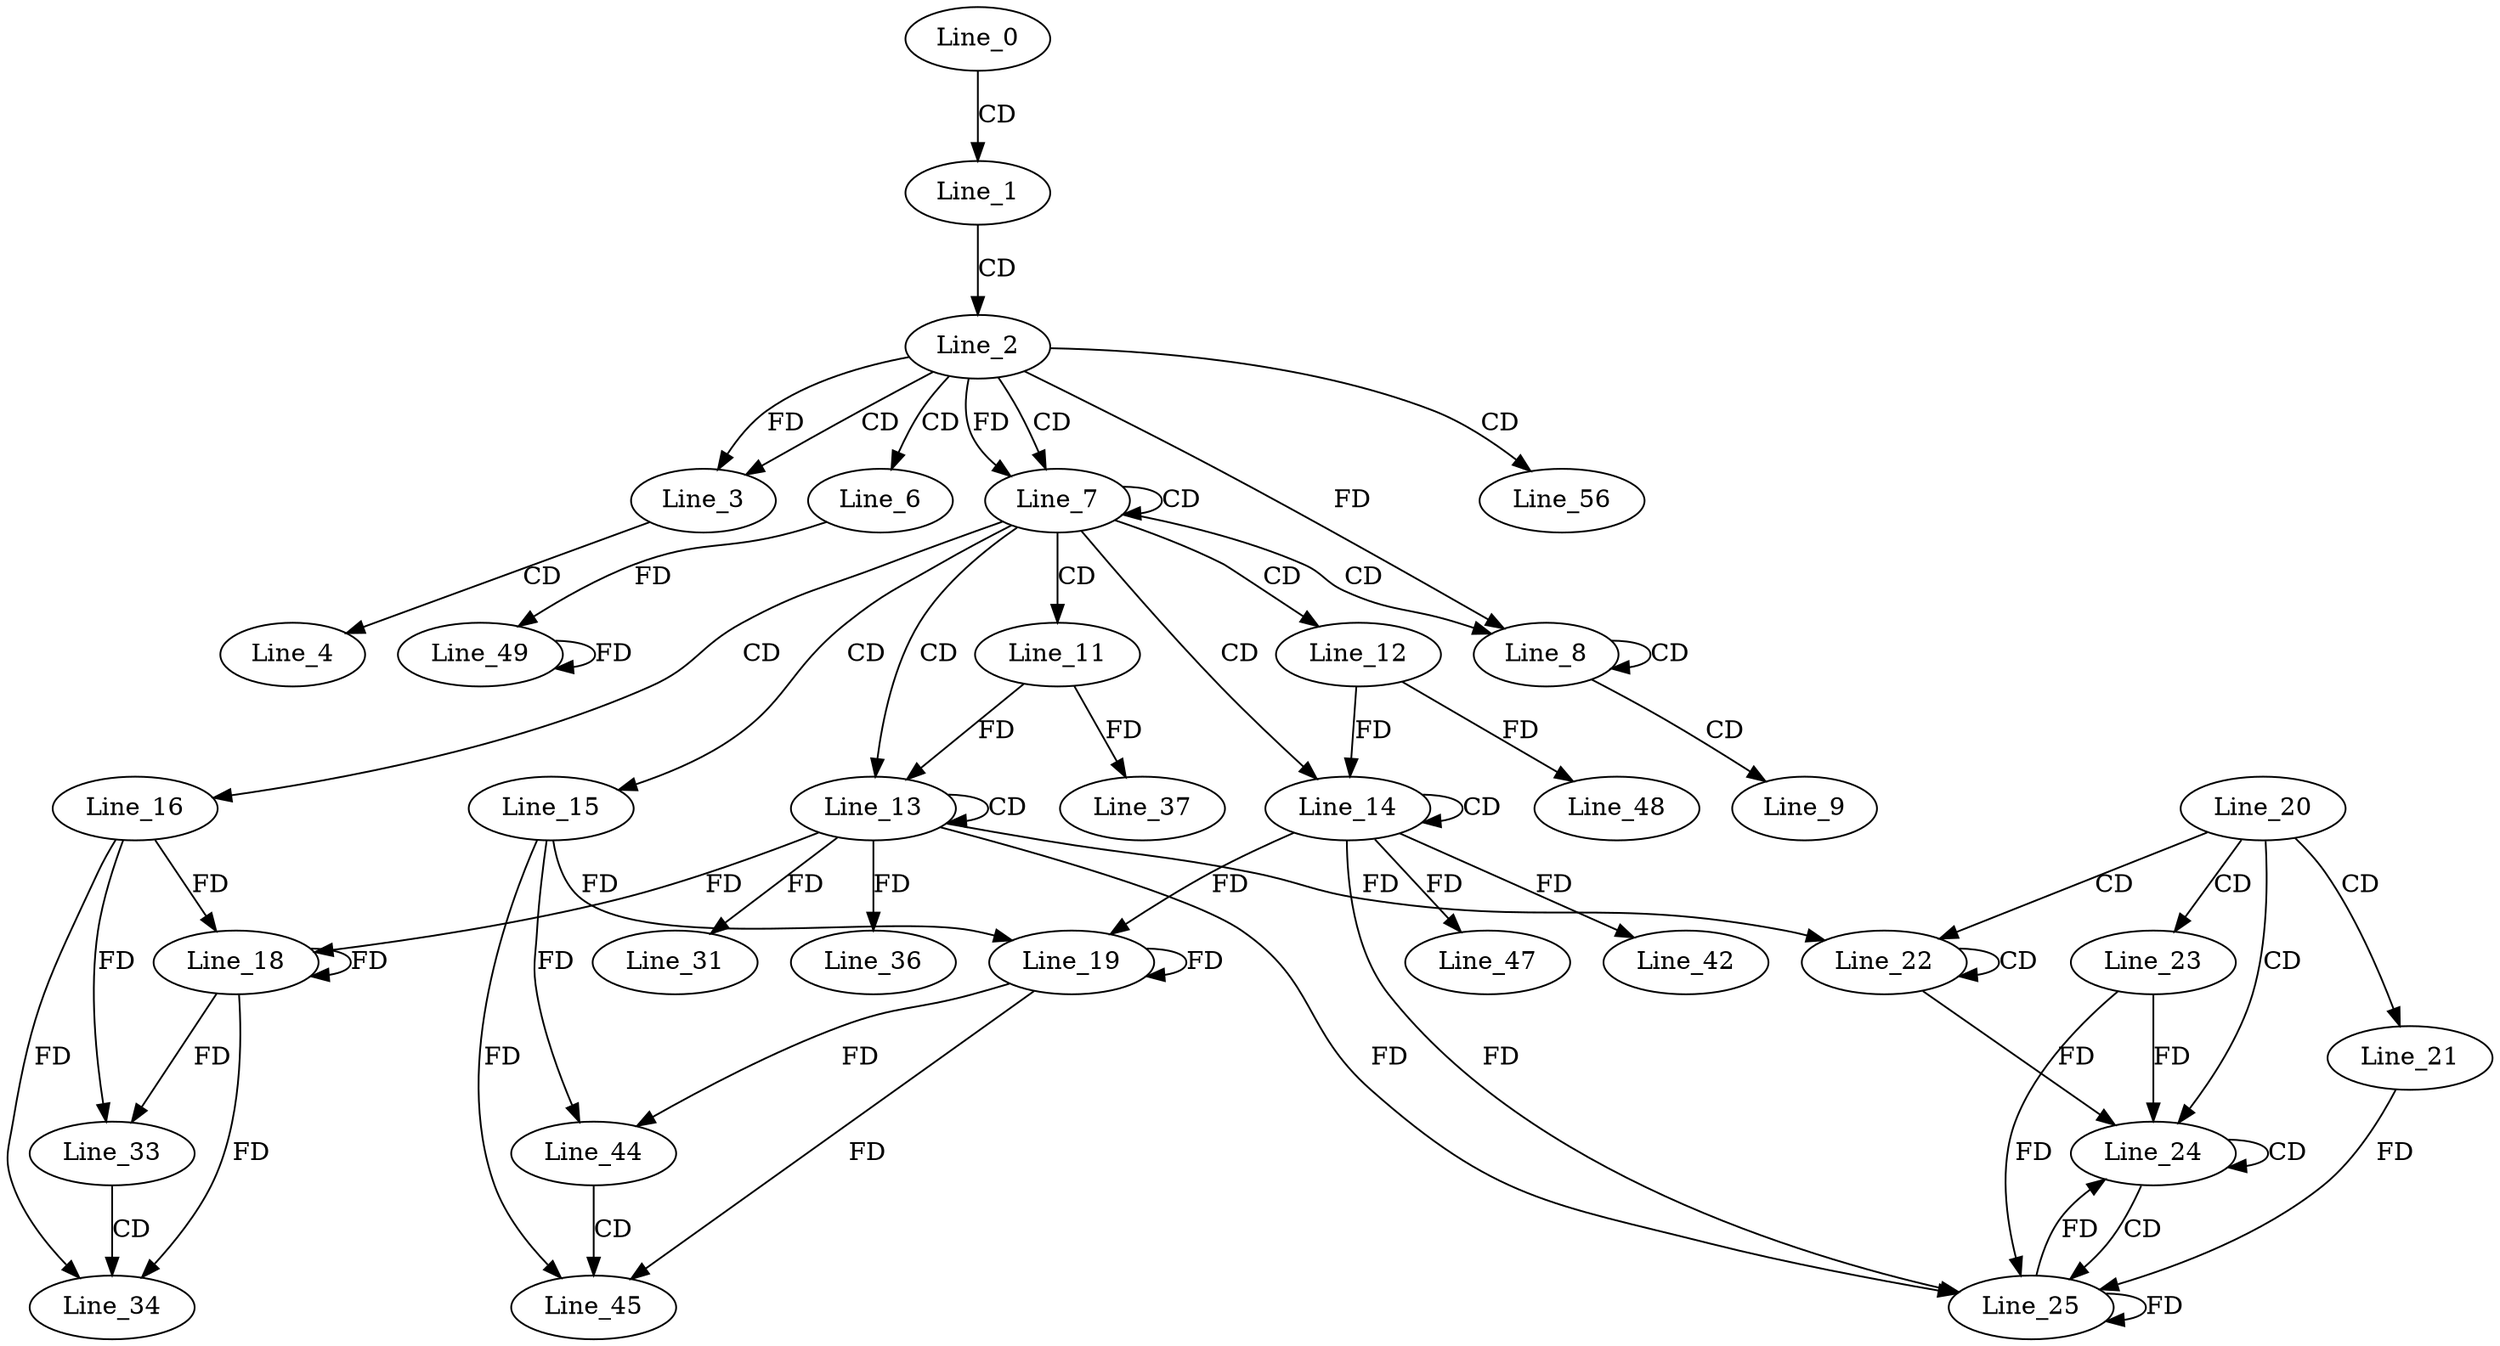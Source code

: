 digraph G {
  Line_0;
  Line_1;
  Line_2;
  Line_3;
  Line_3;
  Line_4;
  Line_6;
  Line_7;
  Line_7;
  Line_8;
  Line_8;
  Line_8;
  Line_8;
  Line_9;
  Line_11;
  Line_12;
  Line_13;
  Line_13;
  Line_14;
  Line_14;
  Line_15;
  Line_16;
  Line_18;
  Line_18;
  Line_19;
  Line_19;
  Line_20;
  Line_21;
  Line_22;
  Line_22;
  Line_23;
  Line_24;
  Line_25;
  Line_25;
  Line_31;
  Line_33;
  Line_34;
  Line_36;
  Line_37;
  Line_42;
  Line_44;
  Line_45;
  Line_47;
  Line_48;
  Line_49;
  Line_56;
  Line_0 -> Line_1 [ label="CD" ];
  Line_1 -> Line_2 [ label="CD" ];
  Line_2 -> Line_3 [ label="CD" ];
  Line_2 -> Line_3 [ label="FD" ];
  Line_3 -> Line_4 [ label="CD" ];
  Line_2 -> Line_6 [ label="CD" ];
  Line_2 -> Line_7 [ label="CD" ];
  Line_7 -> Line_7 [ label="CD" ];
  Line_2 -> Line_7 [ label="FD" ];
  Line_7 -> Line_8 [ label="CD" ];
  Line_2 -> Line_8 [ label="FD" ];
  Line_8 -> Line_8 [ label="CD" ];
  Line_8 -> Line_9 [ label="CD" ];
  Line_7 -> Line_11 [ label="CD" ];
  Line_7 -> Line_12 [ label="CD" ];
  Line_7 -> Line_13 [ label="CD" ];
  Line_13 -> Line_13 [ label="CD" ];
  Line_11 -> Line_13 [ label="FD" ];
  Line_7 -> Line_14 [ label="CD" ];
  Line_14 -> Line_14 [ label="CD" ];
  Line_12 -> Line_14 [ label="FD" ];
  Line_7 -> Line_15 [ label="CD" ];
  Line_7 -> Line_16 [ label="CD" ];
  Line_16 -> Line_18 [ label="FD" ];
  Line_18 -> Line_18 [ label="FD" ];
  Line_13 -> Line_18 [ label="FD" ];
  Line_15 -> Line_19 [ label="FD" ];
  Line_19 -> Line_19 [ label="FD" ];
  Line_14 -> Line_19 [ label="FD" ];
  Line_20 -> Line_21 [ label="CD" ];
  Line_20 -> Line_22 [ label="CD" ];
  Line_22 -> Line_22 [ label="CD" ];
  Line_13 -> Line_22 [ label="FD" ];
  Line_20 -> Line_23 [ label="CD" ];
  Line_20 -> Line_24 [ label="CD" ];
  Line_24 -> Line_24 [ label="CD" ];
  Line_23 -> Line_24 [ label="FD" ];
  Line_22 -> Line_24 [ label="FD" ];
  Line_24 -> Line_25 [ label="CD" ];
  Line_25 -> Line_25 [ label="FD" ];
  Line_23 -> Line_25 [ label="FD" ];
  Line_13 -> Line_25 [ label="FD" ];
  Line_21 -> Line_25 [ label="FD" ];
  Line_14 -> Line_25 [ label="FD" ];
  Line_13 -> Line_31 [ label="FD" ];
  Line_16 -> Line_33 [ label="FD" ];
  Line_18 -> Line_33 [ label="FD" ];
  Line_33 -> Line_34 [ label="CD" ];
  Line_16 -> Line_34 [ label="FD" ];
  Line_18 -> Line_34 [ label="FD" ];
  Line_13 -> Line_36 [ label="FD" ];
  Line_11 -> Line_37 [ label="FD" ];
  Line_14 -> Line_42 [ label="FD" ];
  Line_15 -> Line_44 [ label="FD" ];
  Line_19 -> Line_44 [ label="FD" ];
  Line_44 -> Line_45 [ label="CD" ];
  Line_15 -> Line_45 [ label="FD" ];
  Line_19 -> Line_45 [ label="FD" ];
  Line_14 -> Line_47 [ label="FD" ];
  Line_12 -> Line_48 [ label="FD" ];
  Line_6 -> Line_49 [ label="FD" ];
  Line_49 -> Line_49 [ label="FD" ];
  Line_2 -> Line_56 [ label="CD" ];
  Line_25 -> Line_24 [ label="FD" ];
}

